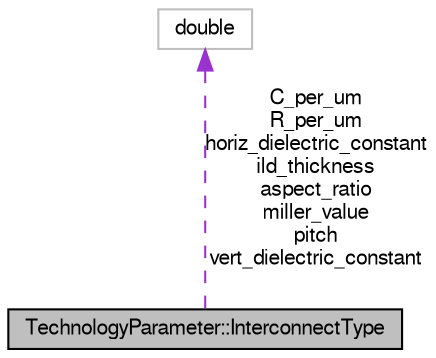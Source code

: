 digraph G
{
  bgcolor="transparent";
  edge [fontname="FreeSans",fontsize="10",labelfontname="FreeSans",labelfontsize="10"];
  node [fontname="FreeSans",fontsize="10",shape=record];
  Node1 [label="TechnologyParameter::InterconnectType",height=0.2,width=0.4,color="black", fillcolor="grey75", style="filled" fontcolor="black"];
  Node2 -> Node1 [dir=back,color="darkorchid3",fontsize="10",style="dashed",label="C_per_um\nR_per_um\nhoriz_dielectric_constant\nild_thickness\naspect_ratio\nmiller_value\npitch\nvert_dielectric_constant",fontname="FreeSans"];
  Node2 [label="double",height=0.2,width=0.4,color="grey75"];
}
